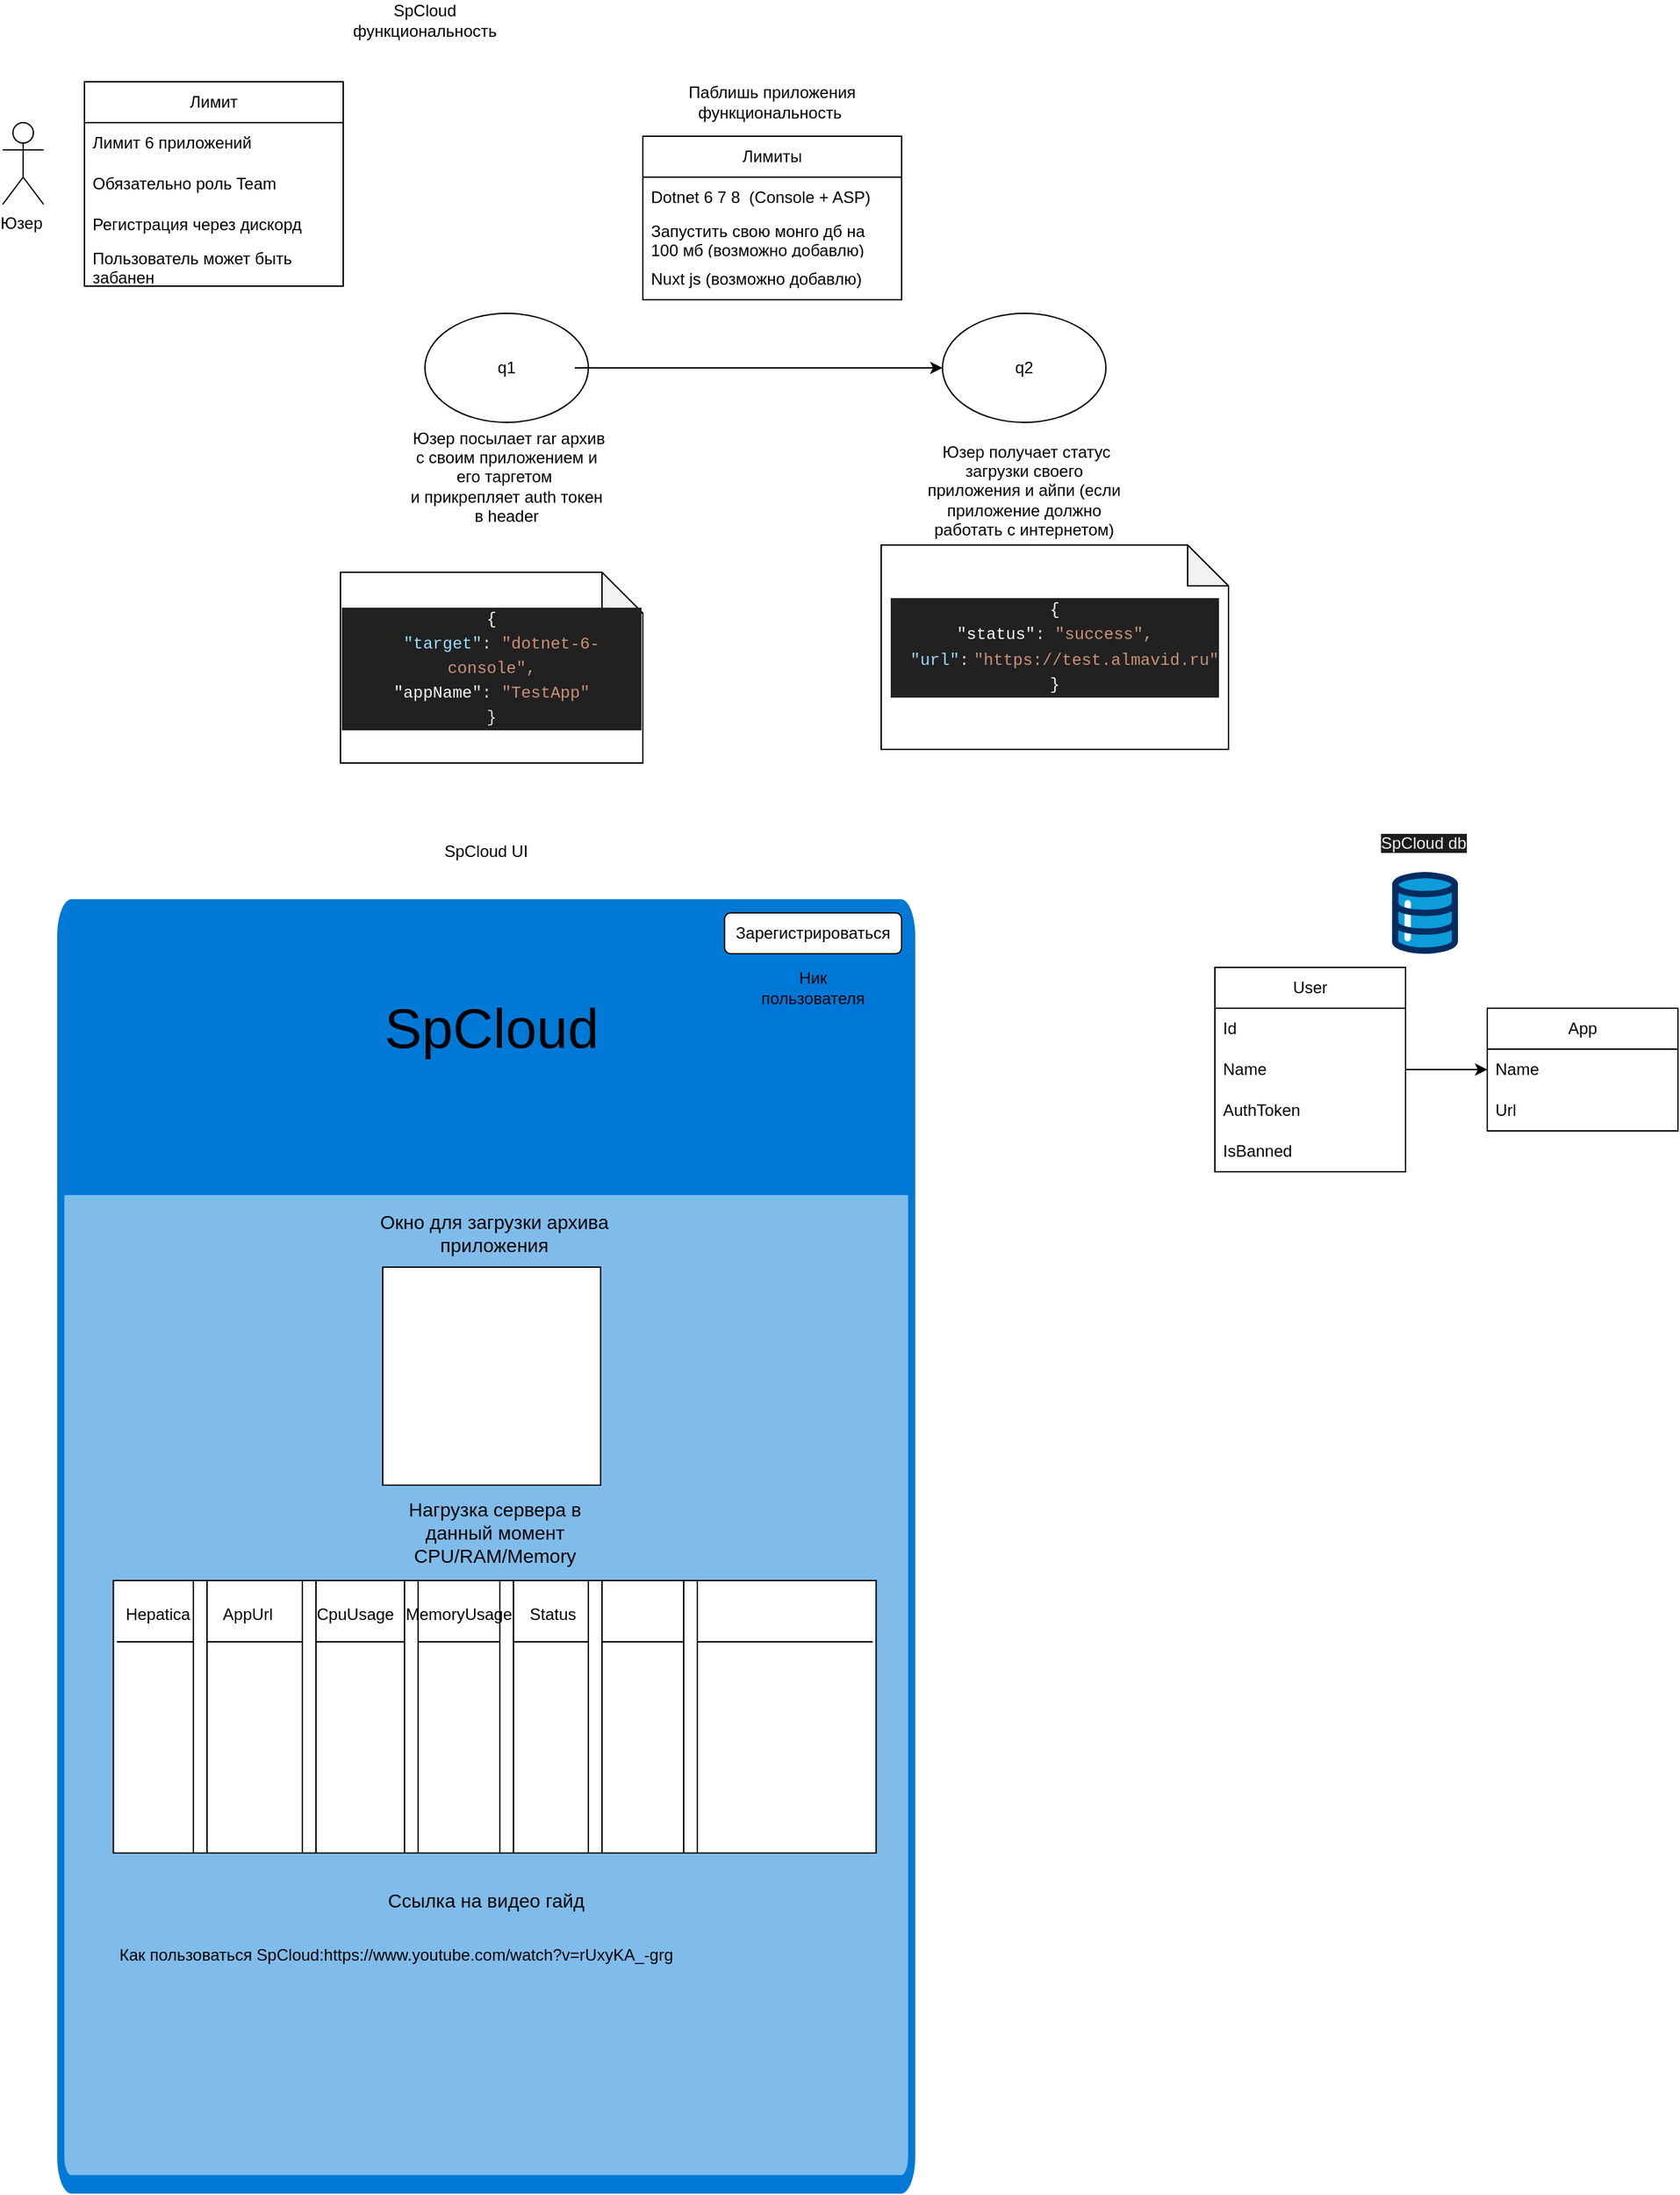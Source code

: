 <mxfile version="23.0.2" type="device">
  <diagram name="Page-1" id="Amrm0kvx0odSU5wdFRfC">
    <mxGraphModel dx="1247" dy="727" grid="1" gridSize="10" guides="1" tooltips="1" connect="1" arrows="1" fold="1" page="1" pageScale="1" pageWidth="850" pageHeight="1100" math="0" shadow="0">
      <root>
        <mxCell id="0" />
        <mxCell id="1" parent="0" />
        <mxCell id="masuSCkF3HdqrZElRDKO-8" value="SpСloud&lt;br&gt;функциональность" style="text;html=1;strokeColor=none;fillColor=none;align=center;verticalAlign=middle;whiteSpace=wrap;rounded=0;" parent="1" vertex="1">
          <mxGeometry x="310" y="90" width="160" height="30" as="geometry" />
        </mxCell>
        <mxCell id="masuSCkF3HdqrZElRDKO-9" value="Паблишь приложения функциональность&amp;nbsp;" style="text;html=1;strokeColor=none;fillColor=none;align=center;verticalAlign=middle;whiteSpace=wrap;rounded=0;" parent="1" vertex="1">
          <mxGeometry x="565" y="150" width="160" height="30" as="geometry" />
        </mxCell>
        <mxCell id="masuSCkF3HdqrZElRDKO-11" value="q1" style="ellipse;whiteSpace=wrap;html=1;" parent="1" vertex="1">
          <mxGeometry x="390" y="320" width="120" height="80" as="geometry" />
        </mxCell>
        <mxCell id="masuSCkF3HdqrZElRDKO-12" value="&amp;nbsp;Юзер посылает rar архив с своим приложением и его таргетом&amp;nbsp;&lt;br&gt;и прикрепляет auth токен в header" style="text;html=1;strokeColor=none;fillColor=none;align=center;verticalAlign=middle;whiteSpace=wrap;rounded=0;" parent="1" vertex="1">
          <mxGeometry x="375" y="390" width="150" height="100" as="geometry" />
        </mxCell>
        <mxCell id="masuSCkF3HdqrZElRDKO-14" value="" style="endArrow=classic;html=1;rounded=0;entryX=0;entryY=0.5;entryDx=0;entryDy=0;" parent="1" edge="1" target="masuSCkF3HdqrZElRDKO-15">
          <mxGeometry width="50" height="50" relative="1" as="geometry">
            <mxPoint x="500" y="360" as="sourcePoint" />
            <mxPoint x="650" y="360" as="targetPoint" />
          </mxGeometry>
        </mxCell>
        <mxCell id="masuSCkF3HdqrZElRDKO-15" value="q2" style="ellipse;whiteSpace=wrap;html=1;" parent="1" vertex="1">
          <mxGeometry x="770" y="320" width="120" height="80" as="geometry" />
        </mxCell>
        <mxCell id="vamjHUPJP5RwR4Vbvad3-3" value="Юзер&amp;nbsp;" style="shape=umlActor;verticalLabelPosition=bottom;verticalAlign=top;html=1;outlineConnect=0;" vertex="1" parent="1">
          <mxGeometry x="80" y="180" width="30" height="60" as="geometry" />
        </mxCell>
        <mxCell id="vamjHUPJP5RwR4Vbvad3-4" value="Лимит" style="swimlane;fontStyle=0;childLayout=stackLayout;horizontal=1;startSize=30;horizontalStack=0;resizeParent=1;resizeParentMax=0;resizeLast=0;collapsible=1;marginBottom=0;whiteSpace=wrap;html=1;" vertex="1" parent="1">
          <mxGeometry x="140" y="150" width="190" height="150" as="geometry" />
        </mxCell>
        <mxCell id="vamjHUPJP5RwR4Vbvad3-5" value="Лимит 6 приложений" style="text;strokeColor=none;fillColor=none;align=left;verticalAlign=middle;spacingLeft=4;spacingRight=4;overflow=hidden;points=[[0,0.5],[1,0.5]];portConstraint=eastwest;rotatable=0;whiteSpace=wrap;html=1;" vertex="1" parent="vamjHUPJP5RwR4Vbvad3-4">
          <mxGeometry y="30" width="190" height="30" as="geometry" />
        </mxCell>
        <mxCell id="vamjHUPJP5RwR4Vbvad3-6" value="Обязательно роль Team" style="text;strokeColor=none;fillColor=none;align=left;verticalAlign=middle;spacingLeft=4;spacingRight=4;overflow=hidden;points=[[0,0.5],[1,0.5]];portConstraint=eastwest;rotatable=0;whiteSpace=wrap;html=1;" vertex="1" parent="vamjHUPJP5RwR4Vbvad3-4">
          <mxGeometry y="60" width="190" height="30" as="geometry" />
        </mxCell>
        <mxCell id="vamjHUPJP5RwR4Vbvad3-7" value="Регистрация через дискорд" style="text;strokeColor=none;fillColor=none;align=left;verticalAlign=middle;spacingLeft=4;spacingRight=4;overflow=hidden;points=[[0,0.5],[1,0.5]];portConstraint=eastwest;rotatable=0;whiteSpace=wrap;html=1;" vertex="1" parent="vamjHUPJP5RwR4Vbvad3-4">
          <mxGeometry y="90" width="190" height="30" as="geometry" />
        </mxCell>
        <mxCell id="vamjHUPJP5RwR4Vbvad3-16" value="Пользователь может быть забанен" style="text;strokeColor=none;fillColor=none;align=left;verticalAlign=middle;spacingLeft=4;spacingRight=4;overflow=hidden;points=[[0,0.5],[1,0.5]];portConstraint=eastwest;rotatable=0;whiteSpace=wrap;html=1;" vertex="1" parent="vamjHUPJP5RwR4Vbvad3-4">
          <mxGeometry y="120" width="190" height="30" as="geometry" />
        </mxCell>
        <mxCell id="vamjHUPJP5RwR4Vbvad3-8" value="Лимиты" style="swimlane;fontStyle=0;childLayout=stackLayout;horizontal=1;startSize=30;horizontalStack=0;resizeParent=1;resizeParentMax=0;resizeLast=0;collapsible=1;marginBottom=0;whiteSpace=wrap;html=1;" vertex="1" parent="1">
          <mxGeometry x="550" y="190" width="190" height="120" as="geometry" />
        </mxCell>
        <mxCell id="vamjHUPJP5RwR4Vbvad3-9" value="Dotnet 6 7 8&amp;nbsp; (Console + ASP)" style="text;strokeColor=none;fillColor=none;align=left;verticalAlign=middle;spacingLeft=4;spacingRight=4;overflow=hidden;points=[[0,0.5],[1,0.5]];portConstraint=eastwest;rotatable=0;whiteSpace=wrap;html=1;" vertex="1" parent="vamjHUPJP5RwR4Vbvad3-8">
          <mxGeometry y="30" width="190" height="30" as="geometry" />
        </mxCell>
        <mxCell id="vamjHUPJP5RwR4Vbvad3-10" value="Запустить свою монго дб на 100 мб (возможно добавлю)" style="text;strokeColor=none;fillColor=none;align=left;verticalAlign=middle;spacingLeft=4;spacingRight=4;overflow=hidden;points=[[0,0.5],[1,0.5]];portConstraint=eastwest;rotatable=0;whiteSpace=wrap;html=1;" vertex="1" parent="vamjHUPJP5RwR4Vbvad3-8">
          <mxGeometry y="60" width="190" height="30" as="geometry" />
        </mxCell>
        <mxCell id="vamjHUPJP5RwR4Vbvad3-11" value="Nuxt js (возможно добавлю)" style="text;strokeColor=none;fillColor=none;align=left;verticalAlign=middle;spacingLeft=4;spacingRight=4;overflow=hidden;points=[[0,0.5],[1,0.5]];portConstraint=eastwest;rotatable=0;whiteSpace=wrap;html=1;" vertex="1" parent="vamjHUPJP5RwR4Vbvad3-8">
          <mxGeometry y="90" width="190" height="30" as="geometry" />
        </mxCell>
        <mxCell id="vamjHUPJP5RwR4Vbvad3-12" value="&lt;div style=&quot;color: rgb(248, 248, 242); background-color: rgb(33, 33, 33); font-family: IBMPlexMono, &amp;quot;Courier New&amp;quot;, monospace, Consolas, &amp;quot;Courier New&amp;quot;, monospace; line-height: 18px;&quot;&gt;&lt;div&gt;{&lt;/div&gt;&lt;div&gt;&amp;nbsp; &lt;span style=&quot;color: #9cdcfe;&quot;&gt;&quot;target&quot;&lt;/span&gt;&lt;span style=&quot;color: #dcdcdc;&quot;&gt;:&lt;/span&gt; &lt;span style=&quot;color: #ce9178;&quot;&gt;&quot;dotnet-6-console&quot;,&lt;/span&gt;&lt;/div&gt;&lt;div&gt;&quot;appName&quot;&lt;span style=&quot;color: rgb(220, 220, 220);&quot;&gt;:&lt;/span&gt;&amp;nbsp;&lt;span style=&quot;color: rgb(206, 145, 120);&quot;&gt;&quot;TestApp&quot;&lt;/span&gt;&lt;span style=&quot;color: #ce9178;&quot;&gt;&lt;br&gt;&lt;/span&gt;&lt;/div&gt;&lt;div&gt;&lt;span style=&quot;color: #dcdcdc;&quot;&gt;}&lt;/span&gt;&lt;/div&gt;&lt;/div&gt;" style="shape=note;whiteSpace=wrap;html=1;backgroundOutline=1;darkOpacity=0.05;" vertex="1" parent="1">
          <mxGeometry x="328" y="510" width="222" height="140" as="geometry" />
        </mxCell>
        <mxCell id="vamjHUPJP5RwR4Vbvad3-14" value="&amp;nbsp;Юзер получает статус загрузки своего приложения и айпи (если приложение должно работать с интернетом)" style="text;html=1;strokeColor=none;fillColor=none;align=center;verticalAlign=middle;whiteSpace=wrap;rounded=0;" vertex="1" parent="1">
          <mxGeometry x="755" y="400" width="150" height="100" as="geometry" />
        </mxCell>
        <mxCell id="vamjHUPJP5RwR4Vbvad3-15" value="&lt;div style=&quot;background-color: rgb(33, 33, 33); line-height: 18px;&quot;&gt;&lt;div style=&quot;color: rgb(248, 248, 242); font-family: IBMPlexMono, &amp;quot;Courier New&amp;quot;, monospace, Consolas, &amp;quot;Courier New&amp;quot;, monospace;&quot;&gt;{&lt;/div&gt;&lt;div style=&quot;color: rgb(248, 248, 242); font-family: IBMPlexMono, &amp;quot;Courier New&amp;quot;, monospace, Consolas, &amp;quot;Courier New&amp;quot;, monospace;&quot;&gt;&quot;status&quot;&lt;span style=&quot;color: rgb(220, 220, 220);&quot;&gt;:&lt;/span&gt;&amp;nbsp;&lt;span style=&quot;color: rgb(206, 145, 120);&quot;&gt;&quot;success&quot;,&lt;/span&gt;&lt;br&gt;&lt;/div&gt;&lt;div style=&quot;&quot;&gt;&lt;font face=&quot;IBMPlexMono, Courier New, monospace, Consolas, Courier New, monospace&quot; color=&quot;#f8f8f2&quot;&gt;&amp;nbsp; &lt;/font&gt;&lt;span style=&quot;color: rgb(156, 220, 254); font-family: IBMPlexMono, &amp;quot;Courier New&amp;quot;, monospace, Consolas, &amp;quot;Courier New&amp;quot;, monospace;&quot;&gt;&quot;url&quot;&lt;/span&gt;&lt;span style=&quot;color: rgb(220, 220, 220); font-family: IBMPlexMono, &amp;quot;Courier New&amp;quot;, monospace, Consolas, &amp;quot;Courier New&amp;quot;, monospace;&quot;&gt;:&lt;/span&gt; &lt;font face=&quot;IBMPlexMono, Courier New, monospace, Consolas, Courier New, monospace&quot; color=&quot;#ce9178&quot;&gt;&quot;https://test.almavid.ru&quot;&lt;/font&gt;&lt;/div&gt;&lt;div style=&quot;color: rgb(248, 248, 242); font-family: IBMPlexMono, &amp;quot;Courier New&amp;quot;, monospace, Consolas, &amp;quot;Courier New&amp;quot;, monospace;&quot;&gt;}&lt;/div&gt;&lt;/div&gt;" style="shape=note;whiteSpace=wrap;html=1;backgroundOutline=1;darkOpacity=0.05;" vertex="1" parent="1">
          <mxGeometry x="725" y="490" width="255" height="150" as="geometry" />
        </mxCell>
        <mxCell id="vamjHUPJP5RwR4Vbvad3-17" value="SpСloud UI" style="text;html=1;strokeColor=none;fillColor=none;align=center;verticalAlign=middle;whiteSpace=wrap;rounded=0;" vertex="1" parent="1">
          <mxGeometry x="355" y="700" width="160" height="30" as="geometry" />
        </mxCell>
        <mxCell id="vamjHUPJP5RwR4Vbvad3-18" value="" style="html=1;whiteSpace=wrap;strokeColor=none;fillColor=#0079D6;labelPosition=center;verticalLabelPosition=middle;verticalAlign=top;align=center;fontSize=12;outlineConnect=0;spacingTop=-6;fontColor=#FFFFFF;sketch=0;shape=mxgraph.sitemap.page;" vertex="1" parent="1">
          <mxGeometry x="120" y="750" width="630" height="950" as="geometry" />
        </mxCell>
        <mxCell id="vamjHUPJP5RwR4Vbvad3-21" value="Зарегистрироваться" style="rounded=1;whiteSpace=wrap;html=1;" vertex="1" parent="1">
          <mxGeometry x="610" y="760" width="130" height="30" as="geometry" />
        </mxCell>
        <mxCell id="vamjHUPJP5RwR4Vbvad3-22" value="Ник пользователя" style="text;html=1;strokeColor=none;fillColor=none;align=center;verticalAlign=middle;whiteSpace=wrap;rounded=0;" vertex="1" parent="1">
          <mxGeometry x="645" y="800" width="60" height="30" as="geometry" />
        </mxCell>
        <mxCell id="vamjHUPJP5RwR4Vbvad3-23" value="&lt;font style=&quot;font-size: 14px;&quot;&gt;Нагрузка сервера в данный момент CPU/RAM/Memory&lt;/font&gt;" style="text;html=1;strokeColor=none;fillColor=none;align=center;verticalAlign=middle;whiteSpace=wrap;rounded=0;" vertex="1" parent="1">
          <mxGeometry x="368.75" y="1190" width="145" height="50" as="geometry" />
        </mxCell>
        <mxCell id="vamjHUPJP5RwR4Vbvad3-24" value="" style="rounded=0;whiteSpace=wrap;html=1;" vertex="1" parent="1">
          <mxGeometry x="161.25" y="1250" width="560" height="200" as="geometry" />
        </mxCell>
        <mxCell id="vamjHUPJP5RwR4Vbvad3-26" value="" style="line;strokeWidth=1;rotatable=0;dashed=0;labelPosition=right;align=left;verticalAlign=middle;spacingTop=0;spacingLeft=6;points=[];portConstraint=eastwest;" vertex="1" parent="1">
          <mxGeometry x="163.75" y="1290" width="555" height="10" as="geometry" />
        </mxCell>
        <mxCell id="vamjHUPJP5RwR4Vbvad3-28" value="" style="html=1;points=[[0,0,0,0,5],[0,1,0,0,-5],[1,0,0,0,5],[1,1,0,0,-5]];perimeter=orthogonalPerimeter;outlineConnect=0;targetShapes=umlLifeline;portConstraint=eastwest;newEdgeStyle={&quot;curved&quot;:0,&quot;rounded&quot;:0};" vertex="1" parent="1">
          <mxGeometry x="220" y="1250" width="10" height="200" as="geometry" />
        </mxCell>
        <mxCell id="vamjHUPJP5RwR4Vbvad3-29" value="Hepatica" style="text;html=1;strokeColor=none;fillColor=none;align=center;verticalAlign=middle;whiteSpace=wrap;rounded=0;" vertex="1" parent="1">
          <mxGeometry x="163.75" y="1260" width="60" height="30" as="geometry" />
        </mxCell>
        <mxCell id="vamjHUPJP5RwR4Vbvad3-30" value="" style="html=1;points=[[0,0,0,0,5],[0,1,0,0,-5],[1,0,0,0,5],[1,1,0,0,-5]];perimeter=orthogonalPerimeter;outlineConnect=0;targetShapes=umlLifeline;portConstraint=eastwest;newEdgeStyle={&quot;curved&quot;:0,&quot;rounded&quot;:0};" vertex="1" parent="1">
          <mxGeometry x="300" y="1250" width="10" height="200" as="geometry" />
        </mxCell>
        <mxCell id="vamjHUPJP5RwR4Vbvad3-31" value="" style="html=1;points=[[0,0,0,0,5],[0,1,0,0,-5],[1,0,0,0,5],[1,1,0,0,-5]];perimeter=orthogonalPerimeter;outlineConnect=0;targetShapes=umlLifeline;portConstraint=eastwest;newEdgeStyle={&quot;curved&quot;:0,&quot;rounded&quot;:0};" vertex="1" parent="1">
          <mxGeometry x="375" y="1250" width="10" height="200" as="geometry" />
        </mxCell>
        <mxCell id="vamjHUPJP5RwR4Vbvad3-32" value="" style="html=1;points=[[0,0,0,0,5],[0,1,0,0,-5],[1,0,0,0,5],[1,1,0,0,-5]];perimeter=orthogonalPerimeter;outlineConnect=0;targetShapes=umlLifeline;portConstraint=eastwest;newEdgeStyle={&quot;curved&quot;:0,&quot;rounded&quot;:0};" vertex="1" parent="1">
          <mxGeometry x="445" y="1250" width="10" height="200" as="geometry" />
        </mxCell>
        <mxCell id="vamjHUPJP5RwR4Vbvad3-33" value="" style="html=1;points=[[0,0,0,0,5],[0,1,0,0,-5],[1,0,0,0,5],[1,1,0,0,-5]];perimeter=orthogonalPerimeter;outlineConnect=0;targetShapes=umlLifeline;portConstraint=eastwest;newEdgeStyle={&quot;curved&quot;:0,&quot;rounded&quot;:0};" vertex="1" parent="1">
          <mxGeometry x="510" y="1250" width="10" height="200" as="geometry" />
        </mxCell>
        <mxCell id="vamjHUPJP5RwR4Vbvad3-34" value="" style="html=1;points=[[0,0,0,0,5],[0,1,0,0,-5],[1,0,0,0,5],[1,1,0,0,-5]];perimeter=orthogonalPerimeter;outlineConnect=0;targetShapes=umlLifeline;portConstraint=eastwest;newEdgeStyle={&quot;curved&quot;:0,&quot;rounded&quot;:0};" vertex="1" parent="1">
          <mxGeometry x="580" y="1250" width="10" height="200" as="geometry" />
        </mxCell>
        <mxCell id="vamjHUPJP5RwR4Vbvad3-35" value="AppUrl" style="text;html=1;strokeColor=none;fillColor=none;align=center;verticalAlign=middle;whiteSpace=wrap;rounded=0;" vertex="1" parent="1">
          <mxGeometry x="230" y="1260" width="60" height="30" as="geometry" />
        </mxCell>
        <mxCell id="vamjHUPJP5RwR4Vbvad3-37" value="CpuUsage" style="text;html=1;strokeColor=none;fillColor=none;align=center;verticalAlign=middle;whiteSpace=wrap;rounded=0;" vertex="1" parent="1">
          <mxGeometry x="308.75" y="1260" width="60" height="30" as="geometry" />
        </mxCell>
        <mxCell id="vamjHUPJP5RwR4Vbvad3-38" value="MemoryUsage" style="text;html=1;strokeColor=none;fillColor=none;align=center;verticalAlign=middle;whiteSpace=wrap;rounded=0;" vertex="1" parent="1">
          <mxGeometry x="385" y="1260" width="60" height="30" as="geometry" />
        </mxCell>
        <mxCell id="vamjHUPJP5RwR4Vbvad3-39" value="Status" style="text;html=1;strokeColor=none;fillColor=none;align=center;verticalAlign=middle;whiteSpace=wrap;rounded=0;" vertex="1" parent="1">
          <mxGeometry x="453.75" y="1260" width="60" height="30" as="geometry" />
        </mxCell>
        <mxCell id="vamjHUPJP5RwR4Vbvad3-40" value="&lt;font style=&quot;font-size: 14px;&quot;&gt;Окно для загрузки архива приложения&lt;/font&gt;" style="text;html=1;strokeColor=none;fillColor=none;align=center;verticalAlign=middle;whiteSpace=wrap;rounded=0;" vertex="1" parent="1">
          <mxGeometry x="341.25" y="980" width="200" height="30" as="geometry" />
        </mxCell>
        <mxCell id="vamjHUPJP5RwR4Vbvad3-41" value="&lt;font style=&quot;font-size: 14px;&quot;&gt;Ссылка на видео гайд&lt;/font&gt;" style="text;html=1;strokeColor=none;fillColor=none;align=center;verticalAlign=middle;whiteSpace=wrap;rounded=0;" vertex="1" parent="1">
          <mxGeometry x="335" y="1470" width="200" height="30" as="geometry" />
        </mxCell>
        <mxCell id="vamjHUPJP5RwR4Vbvad3-42" value="Как пользоваться SpCloud:https://www.youtube.com/watch?v=rUxyKA_-grg" style="text;html=1;strokeColor=none;fillColor=none;align=center;verticalAlign=middle;whiteSpace=wrap;rounded=0;" vertex="1" parent="1">
          <mxGeometry x="161.25" y="1510" width="416.25" height="30" as="geometry" />
        </mxCell>
        <mxCell id="vamjHUPJP5RwR4Vbvad3-43" value="" style="verticalLabelPosition=bottom;aspect=fixed;html=1;shape=mxgraph.salesforce.data;" vertex="1" parent="1">
          <mxGeometry x="1100" y="730" width="48.6" height="60" as="geometry" />
        </mxCell>
        <mxCell id="vamjHUPJP5RwR4Vbvad3-44" value="&lt;span style=&quot;color: rgb(240, 240, 240); font-family: Helvetica; font-size: 12px; font-style: normal; font-variant-ligatures: normal; font-variant-caps: normal; font-weight: 400; letter-spacing: normal; orphans: 2; text-align: center; text-indent: 0px; text-transform: none; widows: 2; word-spacing: 0px; -webkit-text-stroke-width: 0px; background-color: rgb(27, 29, 30); text-decoration-thickness: initial; text-decoration-style: initial; text-decoration-color: initial; float: none; display: inline !important;&quot;&gt;SpСloud db&lt;/span&gt;" style="text;whiteSpace=wrap;html=1;" vertex="1" parent="1">
          <mxGeometry x="1090" y="695" width="90" height="40" as="geometry" />
        </mxCell>
        <mxCell id="vamjHUPJP5RwR4Vbvad3-45" value="User" style="swimlane;fontStyle=0;childLayout=stackLayout;horizontal=1;startSize=30;horizontalStack=0;resizeParent=1;resizeParentMax=0;resizeLast=0;collapsible=1;marginBottom=0;whiteSpace=wrap;html=1;" vertex="1" parent="1">
          <mxGeometry x="970" y="800" width="140" height="150" as="geometry" />
        </mxCell>
        <mxCell id="vamjHUPJP5RwR4Vbvad3-46" value="Id&lt;br&gt;" style="text;strokeColor=none;fillColor=none;align=left;verticalAlign=middle;spacingLeft=4;spacingRight=4;overflow=hidden;points=[[0,0.5],[1,0.5]];portConstraint=eastwest;rotatable=0;whiteSpace=wrap;html=1;" vertex="1" parent="vamjHUPJP5RwR4Vbvad3-45">
          <mxGeometry y="30" width="140" height="30" as="geometry" />
        </mxCell>
        <mxCell id="vamjHUPJP5RwR4Vbvad3-49" value="Name" style="text;strokeColor=none;fillColor=none;align=left;verticalAlign=middle;spacingLeft=4;spacingRight=4;overflow=hidden;points=[[0,0.5],[1,0.5]];portConstraint=eastwest;rotatable=0;whiteSpace=wrap;html=1;" vertex="1" parent="vamjHUPJP5RwR4Vbvad3-45">
          <mxGeometry y="60" width="140" height="30" as="geometry" />
        </mxCell>
        <mxCell id="vamjHUPJP5RwR4Vbvad3-47" value="AuthToken" style="text;strokeColor=none;fillColor=none;align=left;verticalAlign=middle;spacingLeft=4;spacingRight=4;overflow=hidden;points=[[0,0.5],[1,0.5]];portConstraint=eastwest;rotatable=0;whiteSpace=wrap;html=1;" vertex="1" parent="vamjHUPJP5RwR4Vbvad3-45">
          <mxGeometry y="90" width="140" height="30" as="geometry" />
        </mxCell>
        <mxCell id="vamjHUPJP5RwR4Vbvad3-50" value="IsBanned" style="text;strokeColor=none;fillColor=none;align=left;verticalAlign=middle;spacingLeft=4;spacingRight=4;overflow=hidden;points=[[0,0.5],[1,0.5]];portConstraint=eastwest;rotatable=0;whiteSpace=wrap;html=1;" vertex="1" parent="vamjHUPJP5RwR4Vbvad3-45">
          <mxGeometry y="120" width="140" height="30" as="geometry" />
        </mxCell>
        <mxCell id="vamjHUPJP5RwR4Vbvad3-51" value="" style="whiteSpace=wrap;html=1;aspect=fixed;" vertex="1" parent="1">
          <mxGeometry x="359" y="1020" width="160" height="160" as="geometry" />
        </mxCell>
        <mxCell id="vamjHUPJP5RwR4Vbvad3-52" value="&lt;font style=&quot;font-size: 41px;&quot;&gt;SpСloud&lt;/font&gt;" style="text;html=1;strokeColor=none;fillColor=none;align=center;verticalAlign=middle;whiteSpace=wrap;rounded=0;" vertex="1" parent="1">
          <mxGeometry x="409" y="830" width="60" height="30" as="geometry" />
        </mxCell>
        <mxCell id="vamjHUPJP5RwR4Vbvad3-53" value="App" style="swimlane;fontStyle=0;childLayout=stackLayout;horizontal=1;startSize=30;horizontalStack=0;resizeParent=1;resizeParentMax=0;resizeLast=0;collapsible=1;marginBottom=0;whiteSpace=wrap;html=1;" vertex="1" parent="1">
          <mxGeometry x="1170" y="830" width="140" height="90" as="geometry" />
        </mxCell>
        <mxCell id="vamjHUPJP5RwR4Vbvad3-55" value="Name" style="text;strokeColor=none;fillColor=none;align=left;verticalAlign=middle;spacingLeft=4;spacingRight=4;overflow=hidden;points=[[0,0.5],[1,0.5]];portConstraint=eastwest;rotatable=0;whiteSpace=wrap;html=1;" vertex="1" parent="vamjHUPJP5RwR4Vbvad3-53">
          <mxGeometry y="30" width="140" height="30" as="geometry" />
        </mxCell>
        <mxCell id="vamjHUPJP5RwR4Vbvad3-56" value="Url" style="text;strokeColor=none;fillColor=none;align=left;verticalAlign=middle;spacingLeft=4;spacingRight=4;overflow=hidden;points=[[0,0.5],[1,0.5]];portConstraint=eastwest;rotatable=0;whiteSpace=wrap;html=1;" vertex="1" parent="vamjHUPJP5RwR4Vbvad3-53">
          <mxGeometry y="60" width="140" height="30" as="geometry" />
        </mxCell>
        <mxCell id="vamjHUPJP5RwR4Vbvad3-58" value="" style="edgeStyle=orthogonalEdgeStyle;rounded=0;orthogonalLoop=1;jettySize=auto;html=1;entryX=0;entryY=0.5;entryDx=0;entryDy=0;" edge="1" parent="1" source="vamjHUPJP5RwR4Vbvad3-49" target="vamjHUPJP5RwR4Vbvad3-55">
          <mxGeometry relative="1" as="geometry" />
        </mxCell>
      </root>
    </mxGraphModel>
  </diagram>
</mxfile>
